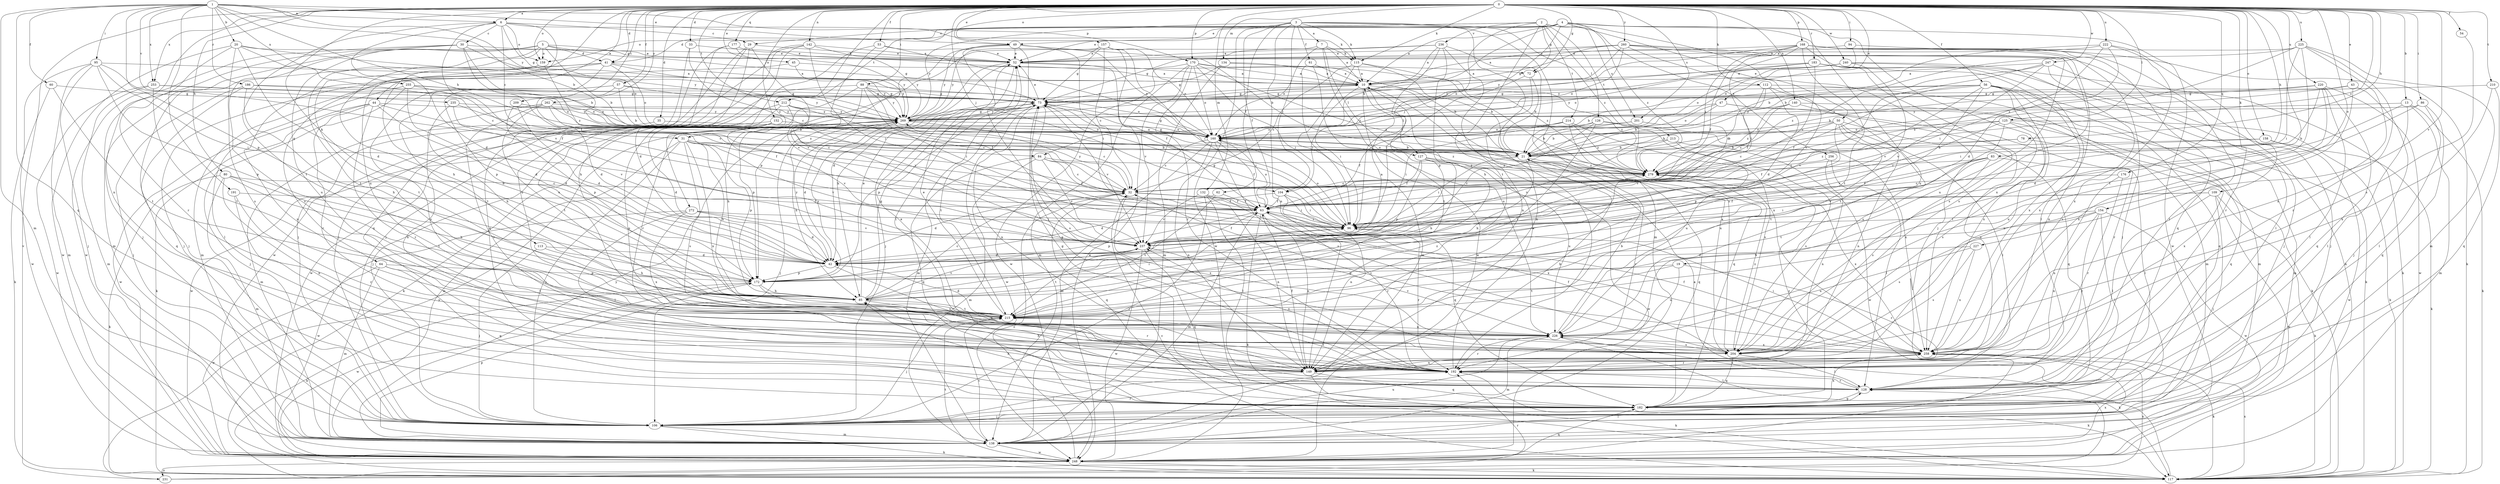 strict digraph  {
0;
1;
2;
3;
4;
5;
6;
7;
10;
13;
19;
20;
21;
29;
30;
31;
32;
33;
35;
41;
42;
43;
44;
45;
47;
49;
50;
52;
53;
54;
56;
57;
60;
61;
62;
63;
64;
72;
73;
78;
80;
83;
84;
85;
86;
88;
94;
95;
96;
104;
106;
109;
112;
113;
115;
117;
125;
126;
127;
128;
132;
134;
138;
140;
142;
149;
152;
154;
157;
158;
159;
160;
168;
170;
172;
176;
177;
182;
183;
186;
191;
192;
201;
204;
209;
210;
212;
213;
214;
215;
220;
222;
225;
226;
227;
231;
235;
236;
237;
240;
247;
248;
253;
255;
256;
258;
260;
262;
269;
272;
279;
0 -> 6  [label=a];
0 -> 13  [label=b];
0 -> 19  [label=b];
0 -> 33  [label=d];
0 -> 35  [label=d];
0 -> 41  [label=d];
0 -> 43  [label=e];
0 -> 44  [label=e];
0 -> 45  [label=e];
0 -> 47  [label=e];
0 -> 49  [label=e];
0 -> 53  [label=f];
0 -> 54  [label=f];
0 -> 56  [label=f];
0 -> 57  [label=f];
0 -> 64  [label=g];
0 -> 72  [label=g];
0 -> 78  [label=h];
0 -> 80  [label=h];
0 -> 83  [label=h];
0 -> 86  [label=i];
0 -> 88  [label=i];
0 -> 94  [label=i];
0 -> 104  [label=j];
0 -> 109  [label=k];
0 -> 112  [label=k];
0 -> 113  [label=k];
0 -> 115  [label=k];
0 -> 125  [label=l];
0 -> 132  [label=m];
0 -> 134  [label=m];
0 -> 140  [label=n];
0 -> 142  [label=n];
0 -> 149  [label=n];
0 -> 152  [label=o];
0 -> 154  [label=o];
0 -> 157  [label=o];
0 -> 158  [label=o];
0 -> 159  [label=o];
0 -> 168  [label=p];
0 -> 170  [label=p];
0 -> 176  [label=q];
0 -> 177  [label=q];
0 -> 183  [label=r];
0 -> 201  [label=s];
0 -> 209  [label=t];
0 -> 210  [label=t];
0 -> 212  [label=t];
0 -> 220  [label=u];
0 -> 222  [label=u];
0 -> 225  [label=u];
0 -> 227  [label=v];
0 -> 231  [label=v];
0 -> 240  [label=w];
0 -> 247  [label=w];
0 -> 253  [label=x];
0 -> 260  [label=y];
0 -> 262  [label=y];
0 -> 272  [label=z];
0 -> 279  [label=z];
1 -> 6  [label=a];
1 -> 20  [label=b];
1 -> 21  [label=b];
1 -> 49  [label=e];
1 -> 60  [label=f];
1 -> 84  [label=h];
1 -> 95  [label=i];
1 -> 138  [label=m];
1 -> 170  [label=p];
1 -> 172  [label=p];
1 -> 182  [label=q];
1 -> 186  [label=r];
1 -> 191  [label=r];
1 -> 235  [label=v];
1 -> 253  [label=x];
1 -> 255  [label=x];
1 -> 269  [label=y];
2 -> 29  [label=c];
2 -> 72  [label=g];
2 -> 96  [label=i];
2 -> 126  [label=l];
2 -> 201  [label=s];
2 -> 212  [label=t];
2 -> 213  [label=t];
2 -> 214  [label=t];
2 -> 215  [label=t];
2 -> 236  [label=v];
2 -> 256  [label=x];
3 -> 7  [label=a];
3 -> 61  [label=f];
3 -> 62  [label=f];
3 -> 63  [label=f];
3 -> 104  [label=j];
3 -> 115  [label=k];
3 -> 138  [label=m];
3 -> 149  [label=n];
3 -> 192  [label=r];
3 -> 248  [label=w];
3 -> 269  [label=y];
3 -> 279  [label=z];
4 -> 10  [label=a];
4 -> 41  [label=d];
4 -> 49  [label=e];
4 -> 50  [label=e];
4 -> 52  [label=e];
4 -> 84  [label=h];
4 -> 104  [label=j];
4 -> 106  [label=j];
4 -> 159  [label=o];
4 -> 226  [label=u];
4 -> 248  [label=w];
4 -> 258  [label=x];
4 -> 279  [label=z];
5 -> 21  [label=b];
5 -> 41  [label=d];
5 -> 72  [label=g];
5 -> 73  [label=g];
5 -> 85  [label=h];
5 -> 106  [label=j];
5 -> 159  [label=o];
5 -> 215  [label=t];
5 -> 226  [label=u];
6 -> 29  [label=c];
6 -> 30  [label=c];
6 -> 31  [label=c];
6 -> 42  [label=d];
6 -> 73  [label=g];
6 -> 115  [label=k];
6 -> 159  [label=o];
6 -> 215  [label=t];
6 -> 226  [label=u];
6 -> 237  [label=v];
7 -> 10  [label=a];
7 -> 31  [label=c];
7 -> 115  [label=k];
7 -> 127  [label=l];
7 -> 160  [label=o];
7 -> 248  [label=w];
10 -> 73  [label=g];
10 -> 96  [label=i];
10 -> 127  [label=l];
10 -> 215  [label=t];
10 -> 279  [label=z];
13 -> 42  [label=d];
13 -> 117  [label=k];
13 -> 128  [label=l];
13 -> 138  [label=m];
13 -> 269  [label=y];
19 -> 172  [label=p];
19 -> 192  [label=r];
19 -> 215  [label=t];
19 -> 226  [label=u];
20 -> 32  [label=c];
20 -> 42  [label=d];
20 -> 52  [label=e];
20 -> 192  [label=r];
20 -> 204  [label=s];
20 -> 248  [label=w];
20 -> 269  [label=y];
21 -> 73  [label=g];
21 -> 85  [label=h];
21 -> 96  [label=i];
21 -> 160  [label=o];
21 -> 182  [label=q];
21 -> 192  [label=r];
21 -> 279  [label=z];
29 -> 52  [label=e];
29 -> 85  [label=h];
29 -> 106  [label=j];
29 -> 182  [label=q];
29 -> 237  [label=v];
30 -> 21  [label=b];
30 -> 52  [label=e];
30 -> 63  [label=f];
30 -> 138  [label=m];
30 -> 160  [label=o];
30 -> 204  [label=s];
30 -> 248  [label=w];
31 -> 21  [label=b];
31 -> 85  [label=h];
31 -> 106  [label=j];
31 -> 138  [label=m];
31 -> 172  [label=p];
31 -> 204  [label=s];
31 -> 237  [label=v];
31 -> 258  [label=x];
31 -> 279  [label=z];
32 -> 63  [label=f];
32 -> 96  [label=i];
32 -> 182  [label=q];
32 -> 204  [label=s];
32 -> 269  [label=y];
33 -> 32  [label=c];
33 -> 52  [label=e];
33 -> 106  [label=j];
35 -> 138  [label=m];
35 -> 160  [label=o];
41 -> 10  [label=a];
41 -> 106  [label=j];
41 -> 138  [label=m];
41 -> 149  [label=n];
41 -> 160  [label=o];
41 -> 172  [label=p];
41 -> 269  [label=y];
42 -> 10  [label=a];
42 -> 149  [label=n];
42 -> 172  [label=p];
42 -> 269  [label=y];
43 -> 73  [label=g];
43 -> 106  [label=j];
43 -> 204  [label=s];
43 -> 279  [label=z];
44 -> 42  [label=d];
44 -> 63  [label=f];
44 -> 106  [label=j];
44 -> 117  [label=k];
44 -> 192  [label=r];
44 -> 248  [label=w];
44 -> 269  [label=y];
45 -> 10  [label=a];
45 -> 106  [label=j];
45 -> 269  [label=y];
47 -> 21  [label=b];
47 -> 138  [label=m];
47 -> 160  [label=o];
47 -> 192  [label=r];
47 -> 269  [label=y];
49 -> 21  [label=b];
49 -> 52  [label=e];
49 -> 96  [label=i];
49 -> 128  [label=l];
49 -> 160  [label=o];
49 -> 172  [label=p];
49 -> 237  [label=v];
49 -> 269  [label=y];
50 -> 21  [label=b];
50 -> 32  [label=c];
50 -> 128  [label=l];
50 -> 149  [label=n];
50 -> 160  [label=o];
50 -> 172  [label=p];
50 -> 182  [label=q];
50 -> 226  [label=u];
52 -> 10  [label=a];
52 -> 42  [label=d];
52 -> 63  [label=f];
52 -> 85  [label=h];
52 -> 106  [label=j];
53 -> 42  [label=d];
53 -> 52  [label=e];
53 -> 160  [label=o];
53 -> 237  [label=v];
54 -> 204  [label=s];
56 -> 21  [label=b];
56 -> 63  [label=f];
56 -> 73  [label=g];
56 -> 117  [label=k];
56 -> 138  [label=m];
56 -> 149  [label=n];
56 -> 182  [label=q];
56 -> 215  [label=t];
56 -> 237  [label=v];
56 -> 258  [label=x];
56 -> 269  [label=y];
57 -> 21  [label=b];
57 -> 42  [label=d];
57 -> 73  [label=g];
57 -> 204  [label=s];
57 -> 215  [label=t];
57 -> 269  [label=y];
60 -> 73  [label=g];
60 -> 117  [label=k];
60 -> 215  [label=t];
61 -> 10  [label=a];
61 -> 138  [label=m];
61 -> 226  [label=u];
62 -> 42  [label=d];
62 -> 63  [label=f];
62 -> 215  [label=t];
63 -> 96  [label=i];
63 -> 117  [label=k];
63 -> 138  [label=m];
63 -> 149  [label=n];
63 -> 160  [label=o];
63 -> 172  [label=p];
63 -> 192  [label=r];
64 -> 138  [label=m];
64 -> 172  [label=p];
64 -> 182  [label=q];
64 -> 215  [label=t];
64 -> 248  [label=w];
72 -> 21  [label=b];
72 -> 96  [label=i];
72 -> 149  [label=n];
73 -> 52  [label=e];
73 -> 96  [label=i];
73 -> 138  [label=m];
73 -> 149  [label=n];
73 -> 172  [label=p];
73 -> 204  [label=s];
73 -> 215  [label=t];
73 -> 237  [label=v];
73 -> 248  [label=w];
73 -> 269  [label=y];
78 -> 21  [label=b];
78 -> 258  [label=x];
78 -> 279  [label=z];
80 -> 32  [label=c];
80 -> 85  [label=h];
80 -> 117  [label=k];
80 -> 138  [label=m];
80 -> 149  [label=n];
80 -> 215  [label=t];
83 -> 63  [label=f];
83 -> 128  [label=l];
83 -> 204  [label=s];
83 -> 215  [label=t];
83 -> 237  [label=v];
83 -> 279  [label=z];
84 -> 32  [label=c];
84 -> 63  [label=f];
84 -> 138  [label=m];
84 -> 182  [label=q];
84 -> 237  [label=v];
84 -> 279  [label=z];
85 -> 32  [label=c];
85 -> 52  [label=e];
85 -> 73  [label=g];
85 -> 96  [label=i];
85 -> 192  [label=r];
85 -> 215  [label=t];
85 -> 237  [label=v];
86 -> 128  [label=l];
86 -> 182  [label=q];
86 -> 226  [label=u];
86 -> 269  [label=y];
88 -> 63  [label=f];
88 -> 73  [label=g];
88 -> 96  [label=i];
88 -> 160  [label=o];
88 -> 192  [label=r];
88 -> 237  [label=v];
88 -> 248  [label=w];
88 -> 269  [label=y];
94 -> 52  [label=e];
94 -> 117  [label=k];
94 -> 160  [label=o];
95 -> 10  [label=a];
95 -> 63  [label=f];
95 -> 96  [label=i];
95 -> 106  [label=j];
95 -> 138  [label=m];
95 -> 172  [label=p];
95 -> 248  [label=w];
96 -> 73  [label=g];
96 -> 160  [label=o];
96 -> 192  [label=r];
96 -> 237  [label=v];
104 -> 42  [label=d];
104 -> 63  [label=f];
104 -> 96  [label=i];
104 -> 149  [label=n];
104 -> 182  [label=q];
106 -> 117  [label=k];
106 -> 138  [label=m];
106 -> 192  [label=r];
109 -> 63  [label=f];
109 -> 96  [label=i];
109 -> 106  [label=j];
109 -> 117  [label=k];
109 -> 128  [label=l];
109 -> 248  [label=w];
112 -> 32  [label=c];
112 -> 42  [label=d];
112 -> 63  [label=f];
112 -> 73  [label=g];
112 -> 138  [label=m];
112 -> 204  [label=s];
113 -> 42  [label=d];
113 -> 85  [label=h];
113 -> 106  [label=j];
115 -> 10  [label=a];
115 -> 21  [label=b];
115 -> 32  [label=c];
115 -> 96  [label=i];
115 -> 258  [label=x];
117 -> 10  [label=a];
117 -> 32  [label=c];
117 -> 258  [label=x];
125 -> 21  [label=b];
125 -> 117  [label=k];
125 -> 160  [label=o];
125 -> 182  [label=q];
125 -> 204  [label=s];
125 -> 215  [label=t];
125 -> 237  [label=v];
126 -> 21  [label=b];
126 -> 160  [label=o];
126 -> 215  [label=t];
126 -> 226  [label=u];
126 -> 237  [label=v];
126 -> 258  [label=x];
127 -> 63  [label=f];
127 -> 85  [label=h];
127 -> 172  [label=p];
127 -> 226  [label=u];
127 -> 248  [label=w];
127 -> 279  [label=z];
128 -> 73  [label=g];
128 -> 182  [label=q];
128 -> 192  [label=r];
128 -> 226  [label=u];
132 -> 63  [label=f];
132 -> 106  [label=j];
132 -> 128  [label=l];
132 -> 149  [label=n];
132 -> 237  [label=v];
132 -> 258  [label=x];
134 -> 10  [label=a];
134 -> 73  [label=g];
134 -> 138  [label=m];
134 -> 279  [label=z];
138 -> 128  [label=l];
138 -> 172  [label=p];
138 -> 215  [label=t];
138 -> 226  [label=u];
138 -> 248  [label=w];
138 -> 269  [label=y];
140 -> 32  [label=c];
140 -> 117  [label=k];
140 -> 149  [label=n];
140 -> 269  [label=y];
140 -> 279  [label=z];
142 -> 52  [label=e];
142 -> 96  [label=i];
142 -> 106  [label=j];
142 -> 226  [label=u];
142 -> 248  [label=w];
142 -> 269  [label=y];
149 -> 21  [label=b];
149 -> 52  [label=e];
149 -> 63  [label=f];
149 -> 85  [label=h];
149 -> 106  [label=j];
149 -> 117  [label=k];
149 -> 182  [label=q];
152 -> 42  [label=d];
152 -> 160  [label=o];
152 -> 226  [label=u];
152 -> 237  [label=v];
152 -> 248  [label=w];
154 -> 85  [label=h];
154 -> 96  [label=i];
154 -> 128  [label=l];
154 -> 149  [label=n];
154 -> 192  [label=r];
154 -> 204  [label=s];
154 -> 248  [label=w];
157 -> 32  [label=c];
157 -> 52  [label=e];
157 -> 73  [label=g];
157 -> 96  [label=i];
157 -> 160  [label=o];
157 -> 248  [label=w];
157 -> 269  [label=y];
158 -> 21  [label=b];
158 -> 63  [label=f];
158 -> 117  [label=k];
158 -> 248  [label=w];
159 -> 85  [label=h];
159 -> 215  [label=t];
159 -> 279  [label=z];
160 -> 21  [label=b];
160 -> 32  [label=c];
160 -> 63  [label=f];
160 -> 73  [label=g];
160 -> 138  [label=m];
160 -> 149  [label=n];
160 -> 204  [label=s];
168 -> 52  [label=e];
168 -> 63  [label=f];
168 -> 96  [label=i];
168 -> 106  [label=j];
168 -> 117  [label=k];
168 -> 128  [label=l];
168 -> 160  [label=o];
168 -> 182  [label=q];
168 -> 204  [label=s];
168 -> 215  [label=t];
168 -> 279  [label=z];
170 -> 10  [label=a];
170 -> 21  [label=b];
170 -> 96  [label=i];
170 -> 138  [label=m];
170 -> 160  [label=o];
170 -> 192  [label=r];
170 -> 237  [label=v];
170 -> 248  [label=w];
170 -> 279  [label=z];
172 -> 85  [label=h];
172 -> 117  [label=k];
172 -> 226  [label=u];
172 -> 248  [label=w];
172 -> 269  [label=y];
176 -> 32  [label=c];
176 -> 149  [label=n];
176 -> 192  [label=r];
177 -> 52  [label=e];
177 -> 182  [label=q];
177 -> 226  [label=u];
177 -> 269  [label=y];
182 -> 85  [label=h];
182 -> 106  [label=j];
182 -> 258  [label=x];
182 -> 279  [label=z];
183 -> 10  [label=a];
183 -> 32  [label=c];
183 -> 106  [label=j];
183 -> 149  [label=n];
183 -> 160  [label=o];
183 -> 258  [label=x];
183 -> 269  [label=y];
186 -> 73  [label=g];
186 -> 85  [label=h];
186 -> 106  [label=j];
186 -> 160  [label=o];
186 -> 182  [label=q];
191 -> 63  [label=f];
191 -> 128  [label=l];
191 -> 192  [label=r];
192 -> 10  [label=a];
192 -> 73  [label=g];
192 -> 117  [label=k];
192 -> 128  [label=l];
192 -> 215  [label=t];
192 -> 237  [label=v];
201 -> 21  [label=b];
201 -> 160  [label=o];
201 -> 237  [label=v];
204 -> 10  [label=a];
204 -> 63  [label=f];
204 -> 128  [label=l];
204 -> 182  [label=q];
204 -> 279  [label=z];
209 -> 42  [label=d];
209 -> 172  [label=p];
209 -> 269  [label=y];
210 -> 73  [label=g];
210 -> 182  [label=q];
210 -> 258  [label=x];
212 -> 32  [label=c];
212 -> 85  [label=h];
212 -> 106  [label=j];
212 -> 117  [label=k];
212 -> 172  [label=p];
212 -> 269  [label=y];
213 -> 21  [label=b];
213 -> 204  [label=s];
213 -> 237  [label=v];
213 -> 248  [label=w];
214 -> 63  [label=f];
214 -> 96  [label=i];
214 -> 160  [label=o];
214 -> 182  [label=q];
214 -> 204  [label=s];
214 -> 279  [label=z];
215 -> 42  [label=d];
215 -> 52  [label=e];
215 -> 106  [label=j];
215 -> 226  [label=u];
215 -> 279  [label=z];
220 -> 21  [label=b];
220 -> 73  [label=g];
220 -> 96  [label=i];
220 -> 128  [label=l];
220 -> 182  [label=q];
220 -> 248  [label=w];
220 -> 258  [label=x];
222 -> 21  [label=b];
222 -> 42  [label=d];
222 -> 52  [label=e];
222 -> 96  [label=i];
222 -> 192  [label=r];
222 -> 258  [label=x];
225 -> 21  [label=b];
225 -> 52  [label=e];
225 -> 96  [label=i];
225 -> 138  [label=m];
225 -> 192  [label=r];
225 -> 215  [label=t];
225 -> 258  [label=x];
225 -> 279  [label=z];
226 -> 21  [label=b];
226 -> 117  [label=k];
226 -> 138  [label=m];
226 -> 192  [label=r];
226 -> 204  [label=s];
226 -> 237  [label=v];
226 -> 258  [label=x];
227 -> 42  [label=d];
227 -> 204  [label=s];
227 -> 226  [label=u];
227 -> 258  [label=x];
231 -> 128  [label=l];
231 -> 192  [label=r];
231 -> 258  [label=x];
231 -> 269  [label=y];
235 -> 85  [label=h];
235 -> 237  [label=v];
235 -> 269  [label=y];
235 -> 279  [label=z];
236 -> 10  [label=a];
236 -> 52  [label=e];
236 -> 73  [label=g];
236 -> 85  [label=h];
236 -> 149  [label=n];
236 -> 172  [label=p];
236 -> 204  [label=s];
237 -> 42  [label=d];
237 -> 63  [label=f];
237 -> 182  [label=q];
237 -> 215  [label=t];
237 -> 248  [label=w];
240 -> 10  [label=a];
240 -> 117  [label=k];
240 -> 160  [label=o];
240 -> 237  [label=v];
240 -> 258  [label=x];
240 -> 269  [label=y];
247 -> 10  [label=a];
247 -> 32  [label=c];
247 -> 106  [label=j];
247 -> 128  [label=l];
247 -> 237  [label=v];
247 -> 279  [label=z];
248 -> 32  [label=c];
248 -> 117  [label=k];
248 -> 182  [label=q];
248 -> 215  [label=t];
248 -> 258  [label=x];
248 -> 231  [label=o];
253 -> 73  [label=g];
253 -> 138  [label=m];
253 -> 160  [label=o];
253 -> 215  [label=t];
253 -> 248  [label=w];
255 -> 32  [label=c];
255 -> 42  [label=d];
255 -> 73  [label=g];
255 -> 128  [label=l];
255 -> 160  [label=o];
255 -> 192  [label=r];
256 -> 128  [label=l];
256 -> 149  [label=n];
256 -> 279  [label=z];
258 -> 32  [label=c];
258 -> 63  [label=f];
258 -> 96  [label=i];
258 -> 117  [label=k];
258 -> 149  [label=n];
258 -> 192  [label=r];
260 -> 10  [label=a];
260 -> 52  [label=e];
260 -> 73  [label=g];
260 -> 128  [label=l];
260 -> 160  [label=o];
260 -> 204  [label=s];
260 -> 226  [label=u];
260 -> 237  [label=v];
260 -> 269  [label=y];
262 -> 21  [label=b];
262 -> 32  [label=c];
262 -> 149  [label=n];
262 -> 192  [label=r];
262 -> 215  [label=t];
262 -> 269  [label=y];
269 -> 10  [label=a];
269 -> 32  [label=c];
269 -> 42  [label=d];
269 -> 73  [label=g];
269 -> 85  [label=h];
269 -> 106  [label=j];
269 -> 160  [label=o];
272 -> 42  [label=d];
272 -> 96  [label=i];
272 -> 128  [label=l];
272 -> 237  [label=v];
272 -> 248  [label=w];
272 -> 258  [label=x];
279 -> 32  [label=c];
279 -> 258  [label=x];
}
